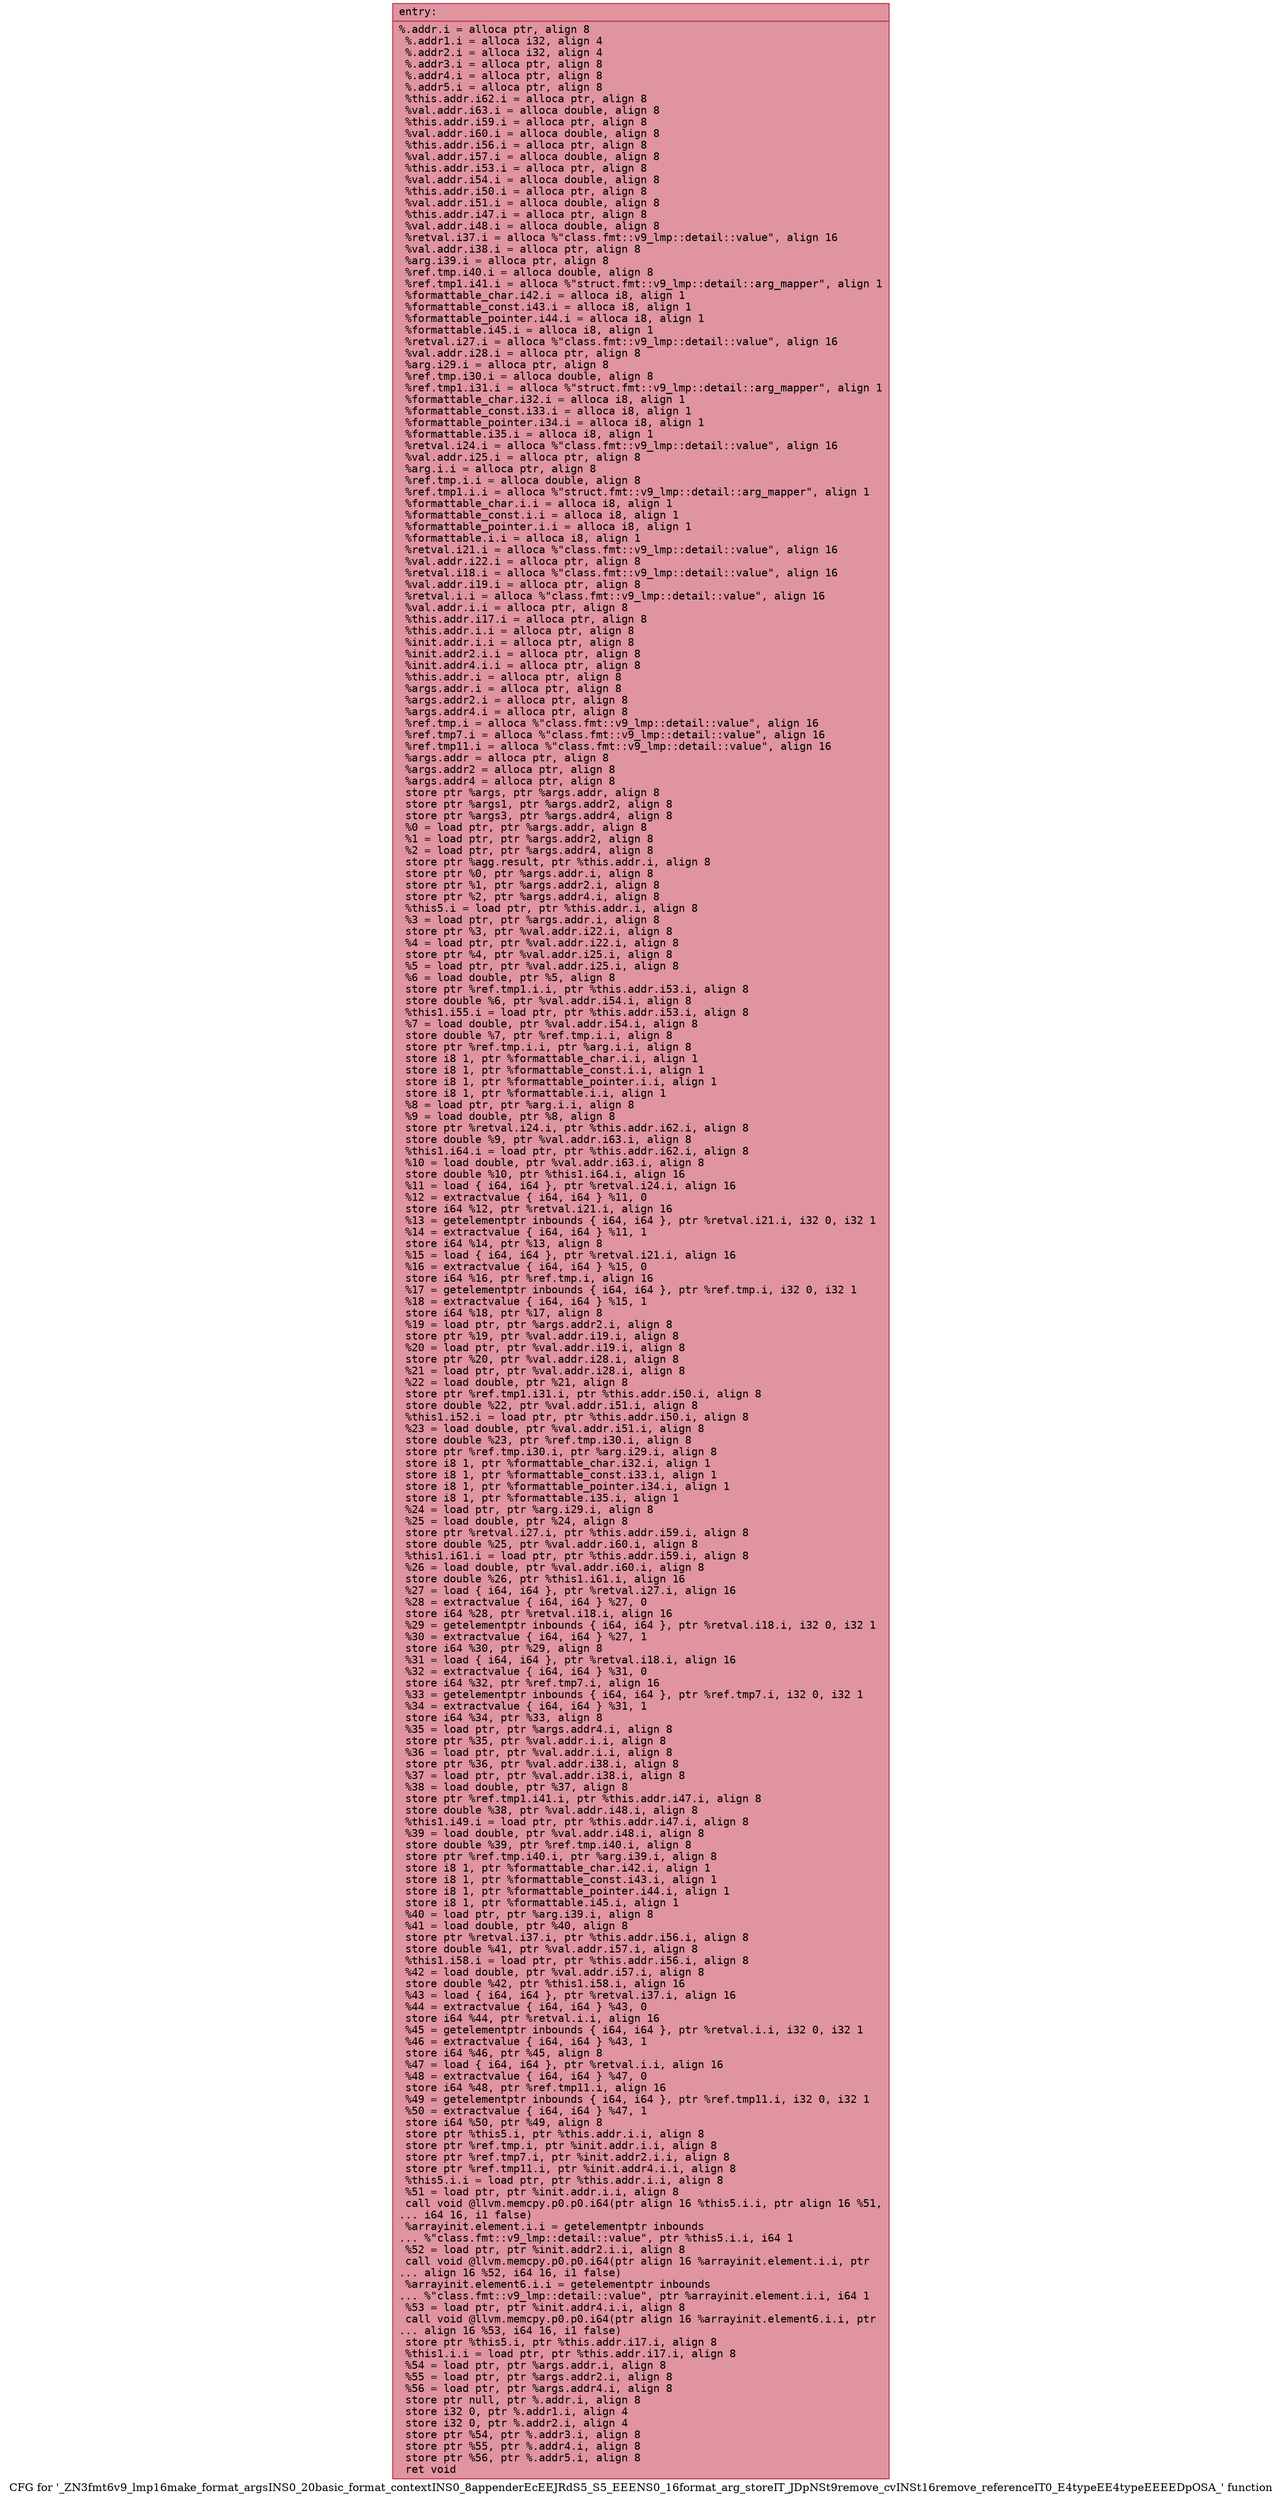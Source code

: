 digraph "CFG for '_ZN3fmt6v9_lmp16make_format_argsINS0_20basic_format_contextINS0_8appenderEcEEJRdS5_S5_EEENS0_16format_arg_storeIT_JDpNSt9remove_cvINSt16remove_referenceIT0_E4typeEE4typeEEEEDpOSA_' function" {
	label="CFG for '_ZN3fmt6v9_lmp16make_format_argsINS0_20basic_format_contextINS0_8appenderEcEEJRdS5_S5_EEENS0_16format_arg_storeIT_JDpNSt9remove_cvINSt16remove_referenceIT0_E4typeEE4typeEEEEDpOSA_' function";

	Node0x564c037b78e0 [shape=record,color="#b70d28ff", style=filled, fillcolor="#b70d2870" fontname="Courier",label="{entry:\l|  %.addr.i = alloca ptr, align 8\l  %.addr1.i = alloca i32, align 4\l  %.addr2.i = alloca i32, align 4\l  %.addr3.i = alloca ptr, align 8\l  %.addr4.i = alloca ptr, align 8\l  %.addr5.i = alloca ptr, align 8\l  %this.addr.i62.i = alloca ptr, align 8\l  %val.addr.i63.i = alloca double, align 8\l  %this.addr.i59.i = alloca ptr, align 8\l  %val.addr.i60.i = alloca double, align 8\l  %this.addr.i56.i = alloca ptr, align 8\l  %val.addr.i57.i = alloca double, align 8\l  %this.addr.i53.i = alloca ptr, align 8\l  %val.addr.i54.i = alloca double, align 8\l  %this.addr.i50.i = alloca ptr, align 8\l  %val.addr.i51.i = alloca double, align 8\l  %this.addr.i47.i = alloca ptr, align 8\l  %val.addr.i48.i = alloca double, align 8\l  %retval.i37.i = alloca %\"class.fmt::v9_lmp::detail::value\", align 16\l  %val.addr.i38.i = alloca ptr, align 8\l  %arg.i39.i = alloca ptr, align 8\l  %ref.tmp.i40.i = alloca double, align 8\l  %ref.tmp1.i41.i = alloca %\"struct.fmt::v9_lmp::detail::arg_mapper\", align 1\l  %formattable_char.i42.i = alloca i8, align 1\l  %formattable_const.i43.i = alloca i8, align 1\l  %formattable_pointer.i44.i = alloca i8, align 1\l  %formattable.i45.i = alloca i8, align 1\l  %retval.i27.i = alloca %\"class.fmt::v9_lmp::detail::value\", align 16\l  %val.addr.i28.i = alloca ptr, align 8\l  %arg.i29.i = alloca ptr, align 8\l  %ref.tmp.i30.i = alloca double, align 8\l  %ref.tmp1.i31.i = alloca %\"struct.fmt::v9_lmp::detail::arg_mapper\", align 1\l  %formattable_char.i32.i = alloca i8, align 1\l  %formattable_const.i33.i = alloca i8, align 1\l  %formattable_pointer.i34.i = alloca i8, align 1\l  %formattable.i35.i = alloca i8, align 1\l  %retval.i24.i = alloca %\"class.fmt::v9_lmp::detail::value\", align 16\l  %val.addr.i25.i = alloca ptr, align 8\l  %arg.i.i = alloca ptr, align 8\l  %ref.tmp.i.i = alloca double, align 8\l  %ref.tmp1.i.i = alloca %\"struct.fmt::v9_lmp::detail::arg_mapper\", align 1\l  %formattable_char.i.i = alloca i8, align 1\l  %formattable_const.i.i = alloca i8, align 1\l  %formattable_pointer.i.i = alloca i8, align 1\l  %formattable.i.i = alloca i8, align 1\l  %retval.i21.i = alloca %\"class.fmt::v9_lmp::detail::value\", align 16\l  %val.addr.i22.i = alloca ptr, align 8\l  %retval.i18.i = alloca %\"class.fmt::v9_lmp::detail::value\", align 16\l  %val.addr.i19.i = alloca ptr, align 8\l  %retval.i.i = alloca %\"class.fmt::v9_lmp::detail::value\", align 16\l  %val.addr.i.i = alloca ptr, align 8\l  %this.addr.i17.i = alloca ptr, align 8\l  %this.addr.i.i = alloca ptr, align 8\l  %init.addr.i.i = alloca ptr, align 8\l  %init.addr2.i.i = alloca ptr, align 8\l  %init.addr4.i.i = alloca ptr, align 8\l  %this.addr.i = alloca ptr, align 8\l  %args.addr.i = alloca ptr, align 8\l  %args.addr2.i = alloca ptr, align 8\l  %args.addr4.i = alloca ptr, align 8\l  %ref.tmp.i = alloca %\"class.fmt::v9_lmp::detail::value\", align 16\l  %ref.tmp7.i = alloca %\"class.fmt::v9_lmp::detail::value\", align 16\l  %ref.tmp11.i = alloca %\"class.fmt::v9_lmp::detail::value\", align 16\l  %args.addr = alloca ptr, align 8\l  %args.addr2 = alloca ptr, align 8\l  %args.addr4 = alloca ptr, align 8\l  store ptr %args, ptr %args.addr, align 8\l  store ptr %args1, ptr %args.addr2, align 8\l  store ptr %args3, ptr %args.addr4, align 8\l  %0 = load ptr, ptr %args.addr, align 8\l  %1 = load ptr, ptr %args.addr2, align 8\l  %2 = load ptr, ptr %args.addr4, align 8\l  store ptr %agg.result, ptr %this.addr.i, align 8\l  store ptr %0, ptr %args.addr.i, align 8\l  store ptr %1, ptr %args.addr2.i, align 8\l  store ptr %2, ptr %args.addr4.i, align 8\l  %this5.i = load ptr, ptr %this.addr.i, align 8\l  %3 = load ptr, ptr %args.addr.i, align 8\l  store ptr %3, ptr %val.addr.i22.i, align 8\l  %4 = load ptr, ptr %val.addr.i22.i, align 8\l  store ptr %4, ptr %val.addr.i25.i, align 8\l  %5 = load ptr, ptr %val.addr.i25.i, align 8\l  %6 = load double, ptr %5, align 8\l  store ptr %ref.tmp1.i.i, ptr %this.addr.i53.i, align 8\l  store double %6, ptr %val.addr.i54.i, align 8\l  %this1.i55.i = load ptr, ptr %this.addr.i53.i, align 8\l  %7 = load double, ptr %val.addr.i54.i, align 8\l  store double %7, ptr %ref.tmp.i.i, align 8\l  store ptr %ref.tmp.i.i, ptr %arg.i.i, align 8\l  store i8 1, ptr %formattable_char.i.i, align 1\l  store i8 1, ptr %formattable_const.i.i, align 1\l  store i8 1, ptr %formattable_pointer.i.i, align 1\l  store i8 1, ptr %formattable.i.i, align 1\l  %8 = load ptr, ptr %arg.i.i, align 8\l  %9 = load double, ptr %8, align 8\l  store ptr %retval.i24.i, ptr %this.addr.i62.i, align 8\l  store double %9, ptr %val.addr.i63.i, align 8\l  %this1.i64.i = load ptr, ptr %this.addr.i62.i, align 8\l  %10 = load double, ptr %val.addr.i63.i, align 8\l  store double %10, ptr %this1.i64.i, align 16\l  %11 = load \{ i64, i64 \}, ptr %retval.i24.i, align 16\l  %12 = extractvalue \{ i64, i64 \} %11, 0\l  store i64 %12, ptr %retval.i21.i, align 16\l  %13 = getelementptr inbounds \{ i64, i64 \}, ptr %retval.i21.i, i32 0, i32 1\l  %14 = extractvalue \{ i64, i64 \} %11, 1\l  store i64 %14, ptr %13, align 8\l  %15 = load \{ i64, i64 \}, ptr %retval.i21.i, align 16\l  %16 = extractvalue \{ i64, i64 \} %15, 0\l  store i64 %16, ptr %ref.tmp.i, align 16\l  %17 = getelementptr inbounds \{ i64, i64 \}, ptr %ref.tmp.i, i32 0, i32 1\l  %18 = extractvalue \{ i64, i64 \} %15, 1\l  store i64 %18, ptr %17, align 8\l  %19 = load ptr, ptr %args.addr2.i, align 8\l  store ptr %19, ptr %val.addr.i19.i, align 8\l  %20 = load ptr, ptr %val.addr.i19.i, align 8\l  store ptr %20, ptr %val.addr.i28.i, align 8\l  %21 = load ptr, ptr %val.addr.i28.i, align 8\l  %22 = load double, ptr %21, align 8\l  store ptr %ref.tmp1.i31.i, ptr %this.addr.i50.i, align 8\l  store double %22, ptr %val.addr.i51.i, align 8\l  %this1.i52.i = load ptr, ptr %this.addr.i50.i, align 8\l  %23 = load double, ptr %val.addr.i51.i, align 8\l  store double %23, ptr %ref.tmp.i30.i, align 8\l  store ptr %ref.tmp.i30.i, ptr %arg.i29.i, align 8\l  store i8 1, ptr %formattable_char.i32.i, align 1\l  store i8 1, ptr %formattable_const.i33.i, align 1\l  store i8 1, ptr %formattable_pointer.i34.i, align 1\l  store i8 1, ptr %formattable.i35.i, align 1\l  %24 = load ptr, ptr %arg.i29.i, align 8\l  %25 = load double, ptr %24, align 8\l  store ptr %retval.i27.i, ptr %this.addr.i59.i, align 8\l  store double %25, ptr %val.addr.i60.i, align 8\l  %this1.i61.i = load ptr, ptr %this.addr.i59.i, align 8\l  %26 = load double, ptr %val.addr.i60.i, align 8\l  store double %26, ptr %this1.i61.i, align 16\l  %27 = load \{ i64, i64 \}, ptr %retval.i27.i, align 16\l  %28 = extractvalue \{ i64, i64 \} %27, 0\l  store i64 %28, ptr %retval.i18.i, align 16\l  %29 = getelementptr inbounds \{ i64, i64 \}, ptr %retval.i18.i, i32 0, i32 1\l  %30 = extractvalue \{ i64, i64 \} %27, 1\l  store i64 %30, ptr %29, align 8\l  %31 = load \{ i64, i64 \}, ptr %retval.i18.i, align 16\l  %32 = extractvalue \{ i64, i64 \} %31, 0\l  store i64 %32, ptr %ref.tmp7.i, align 16\l  %33 = getelementptr inbounds \{ i64, i64 \}, ptr %ref.tmp7.i, i32 0, i32 1\l  %34 = extractvalue \{ i64, i64 \} %31, 1\l  store i64 %34, ptr %33, align 8\l  %35 = load ptr, ptr %args.addr4.i, align 8\l  store ptr %35, ptr %val.addr.i.i, align 8\l  %36 = load ptr, ptr %val.addr.i.i, align 8\l  store ptr %36, ptr %val.addr.i38.i, align 8\l  %37 = load ptr, ptr %val.addr.i38.i, align 8\l  %38 = load double, ptr %37, align 8\l  store ptr %ref.tmp1.i41.i, ptr %this.addr.i47.i, align 8\l  store double %38, ptr %val.addr.i48.i, align 8\l  %this1.i49.i = load ptr, ptr %this.addr.i47.i, align 8\l  %39 = load double, ptr %val.addr.i48.i, align 8\l  store double %39, ptr %ref.tmp.i40.i, align 8\l  store ptr %ref.tmp.i40.i, ptr %arg.i39.i, align 8\l  store i8 1, ptr %formattable_char.i42.i, align 1\l  store i8 1, ptr %formattable_const.i43.i, align 1\l  store i8 1, ptr %formattable_pointer.i44.i, align 1\l  store i8 1, ptr %formattable.i45.i, align 1\l  %40 = load ptr, ptr %arg.i39.i, align 8\l  %41 = load double, ptr %40, align 8\l  store ptr %retval.i37.i, ptr %this.addr.i56.i, align 8\l  store double %41, ptr %val.addr.i57.i, align 8\l  %this1.i58.i = load ptr, ptr %this.addr.i56.i, align 8\l  %42 = load double, ptr %val.addr.i57.i, align 8\l  store double %42, ptr %this1.i58.i, align 16\l  %43 = load \{ i64, i64 \}, ptr %retval.i37.i, align 16\l  %44 = extractvalue \{ i64, i64 \} %43, 0\l  store i64 %44, ptr %retval.i.i, align 16\l  %45 = getelementptr inbounds \{ i64, i64 \}, ptr %retval.i.i, i32 0, i32 1\l  %46 = extractvalue \{ i64, i64 \} %43, 1\l  store i64 %46, ptr %45, align 8\l  %47 = load \{ i64, i64 \}, ptr %retval.i.i, align 16\l  %48 = extractvalue \{ i64, i64 \} %47, 0\l  store i64 %48, ptr %ref.tmp11.i, align 16\l  %49 = getelementptr inbounds \{ i64, i64 \}, ptr %ref.tmp11.i, i32 0, i32 1\l  %50 = extractvalue \{ i64, i64 \} %47, 1\l  store i64 %50, ptr %49, align 8\l  store ptr %this5.i, ptr %this.addr.i.i, align 8\l  store ptr %ref.tmp.i, ptr %init.addr.i.i, align 8\l  store ptr %ref.tmp7.i, ptr %init.addr2.i.i, align 8\l  store ptr %ref.tmp11.i, ptr %init.addr4.i.i, align 8\l  %this5.i.i = load ptr, ptr %this.addr.i.i, align 8\l  %51 = load ptr, ptr %init.addr.i.i, align 8\l  call void @llvm.memcpy.p0.p0.i64(ptr align 16 %this5.i.i, ptr align 16 %51,\l... i64 16, i1 false)\l  %arrayinit.element.i.i = getelementptr inbounds\l... %\"class.fmt::v9_lmp::detail::value\", ptr %this5.i.i, i64 1\l  %52 = load ptr, ptr %init.addr2.i.i, align 8\l  call void @llvm.memcpy.p0.p0.i64(ptr align 16 %arrayinit.element.i.i, ptr\l... align 16 %52, i64 16, i1 false)\l  %arrayinit.element6.i.i = getelementptr inbounds\l... %\"class.fmt::v9_lmp::detail::value\", ptr %arrayinit.element.i.i, i64 1\l  %53 = load ptr, ptr %init.addr4.i.i, align 8\l  call void @llvm.memcpy.p0.p0.i64(ptr align 16 %arrayinit.element6.i.i, ptr\l... align 16 %53, i64 16, i1 false)\l  store ptr %this5.i, ptr %this.addr.i17.i, align 8\l  %this1.i.i = load ptr, ptr %this.addr.i17.i, align 8\l  %54 = load ptr, ptr %args.addr.i, align 8\l  %55 = load ptr, ptr %args.addr2.i, align 8\l  %56 = load ptr, ptr %args.addr4.i, align 8\l  store ptr null, ptr %.addr.i, align 8\l  store i32 0, ptr %.addr1.i, align 4\l  store i32 0, ptr %.addr2.i, align 4\l  store ptr %54, ptr %.addr3.i, align 8\l  store ptr %55, ptr %.addr4.i, align 8\l  store ptr %56, ptr %.addr5.i, align 8\l  ret void\l}"];
}
